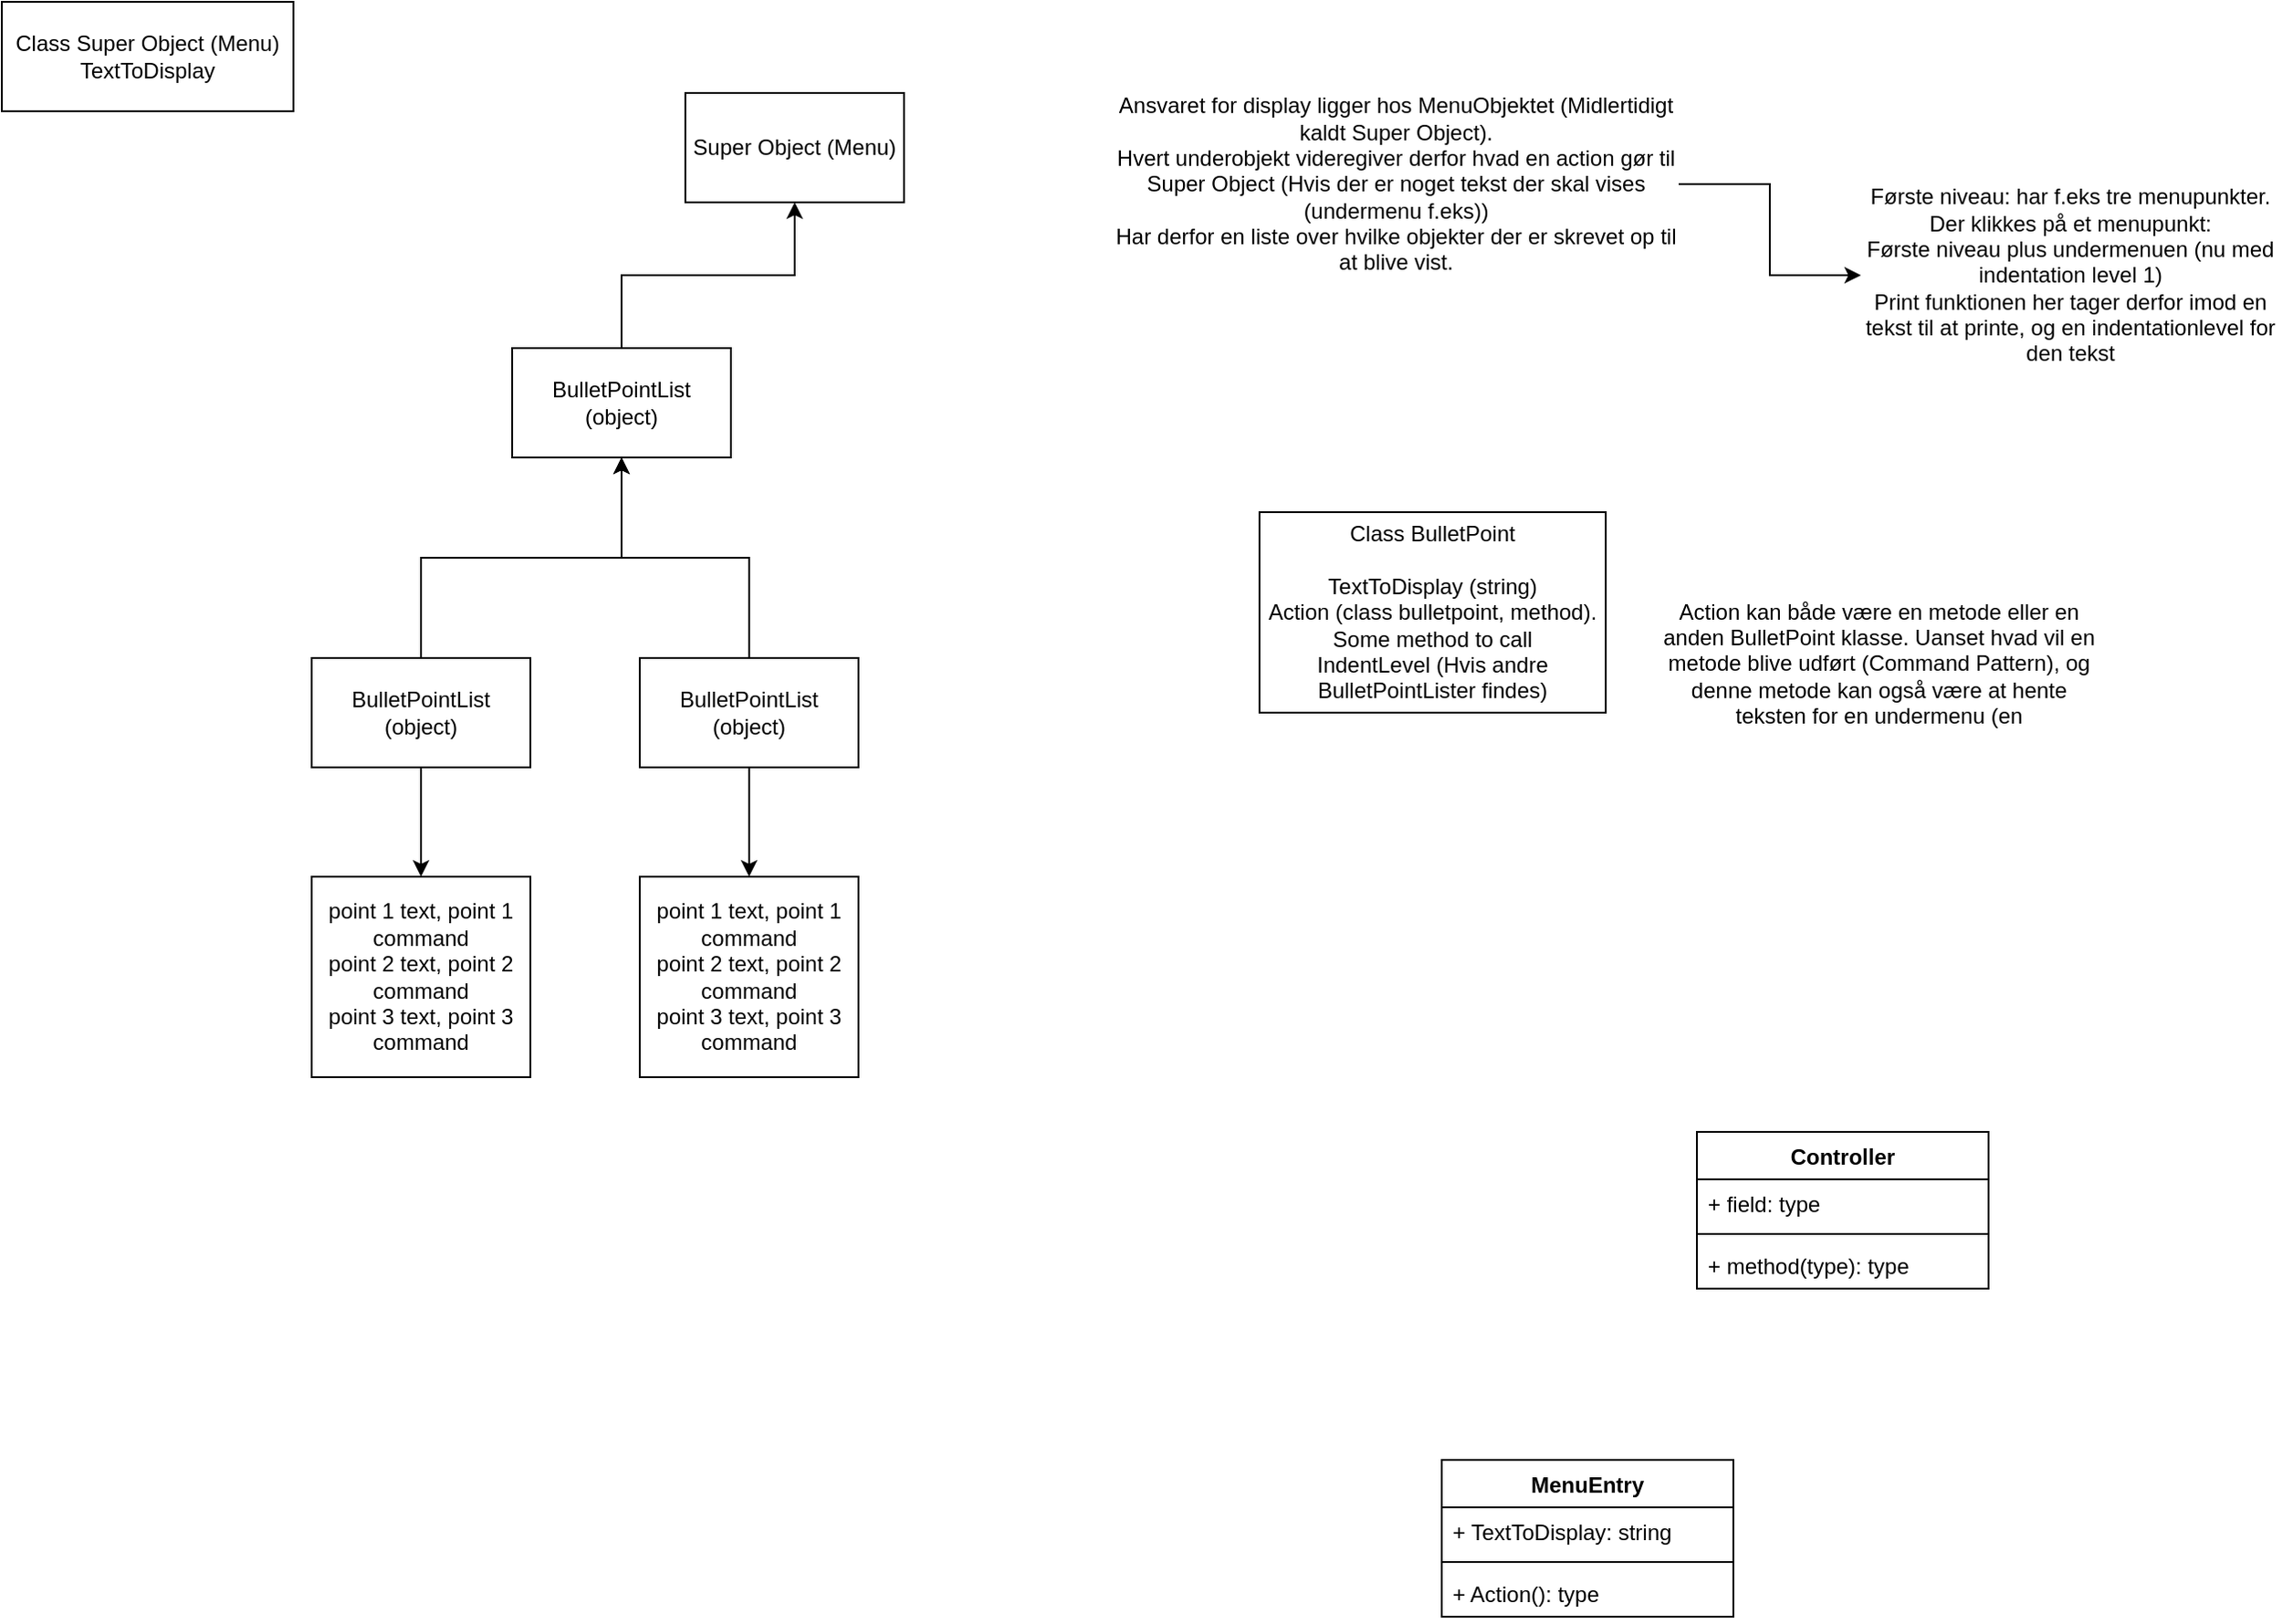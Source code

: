 <mxfile version="24.8.0">
  <diagram name="Page-1" id="G6hJM0si6fTuqYt6Moxb">
    <mxGraphModel dx="2140" dy="1688" grid="1" gridSize="10" guides="1" tooltips="1" connect="1" arrows="1" fold="1" page="1" pageScale="1" pageWidth="850" pageHeight="1100" math="0" shadow="0">
      <root>
        <mxCell id="0" />
        <mxCell id="1" parent="0" />
        <mxCell id="-jb9sMKj1SdotMRVWTlM-4" value="" style="edgeStyle=orthogonalEdgeStyle;rounded=0;orthogonalLoop=1;jettySize=auto;html=1;" parent="1" source="-jb9sMKj1SdotMRVWTlM-1" target="-jb9sMKj1SdotMRVWTlM-3" edge="1">
          <mxGeometry relative="1" as="geometry" />
        </mxCell>
        <mxCell id="-jb9sMKj1SdotMRVWTlM-15" style="edgeStyle=orthogonalEdgeStyle;rounded=0;orthogonalLoop=1;jettySize=auto;html=1;entryX=0.5;entryY=1;entryDx=0;entryDy=0;" parent="1" source="-jb9sMKj1SdotMRVWTlM-1" target="-jb9sMKj1SdotMRVWTlM-5" edge="1">
          <mxGeometry relative="1" as="geometry" />
        </mxCell>
        <mxCell id="-jb9sMKj1SdotMRVWTlM-1" value="BulletPointList (object)" style="rounded=0;whiteSpace=wrap;html=1;" parent="1" vertex="1">
          <mxGeometry x="160" y="340" width="120" height="60" as="geometry" />
        </mxCell>
        <mxCell id="-jb9sMKj1SdotMRVWTlM-3" value="point 1 text, point 1 command&lt;div&gt;point 2 text, point 2 command&lt;/div&gt;&lt;div&gt;point 3 text, point 3 command&lt;/div&gt;" style="rounded=0;whiteSpace=wrap;html=1;" parent="1" vertex="1">
          <mxGeometry x="160" y="460" width="120" height="110" as="geometry" />
        </mxCell>
        <mxCell id="-jb9sMKj1SdotMRVWTlM-14" style="edgeStyle=orthogonalEdgeStyle;rounded=0;orthogonalLoop=1;jettySize=auto;html=1;entryX=0.5;entryY=1;entryDx=0;entryDy=0;" parent="1" source="-jb9sMKj1SdotMRVWTlM-5" target="-jb9sMKj1SdotMRVWTlM-12" edge="1">
          <mxGeometry relative="1" as="geometry" />
        </mxCell>
        <mxCell id="-jb9sMKj1SdotMRVWTlM-5" value="BulletPointList (object)" style="rounded=0;whiteSpace=wrap;html=1;" parent="1" vertex="1">
          <mxGeometry x="270" y="170" width="120" height="60" as="geometry" />
        </mxCell>
        <mxCell id="-jb9sMKj1SdotMRVWTlM-11" style="edgeStyle=orthogonalEdgeStyle;rounded=0;orthogonalLoop=1;jettySize=auto;html=1;entryX=0.5;entryY=0;entryDx=0;entryDy=0;" parent="1" source="-jb9sMKj1SdotMRVWTlM-8" target="-jb9sMKj1SdotMRVWTlM-10" edge="1">
          <mxGeometry relative="1" as="geometry" />
        </mxCell>
        <mxCell id="-jb9sMKj1SdotMRVWTlM-28" style="edgeStyle=orthogonalEdgeStyle;rounded=0;orthogonalLoop=1;jettySize=auto;html=1;" parent="1" source="-jb9sMKj1SdotMRVWTlM-8" target="-jb9sMKj1SdotMRVWTlM-5" edge="1">
          <mxGeometry relative="1" as="geometry" />
        </mxCell>
        <mxCell id="-jb9sMKj1SdotMRVWTlM-8" value="BulletPointList (object)" style="rounded=0;whiteSpace=wrap;html=1;" parent="1" vertex="1">
          <mxGeometry x="340" y="340" width="120" height="60" as="geometry" />
        </mxCell>
        <mxCell id="-jb9sMKj1SdotMRVWTlM-10" value="point 1 text, point 1 command&lt;div&gt;point 2 text, point 2 command&lt;/div&gt;&lt;div&gt;point 3 text, point 3 command&lt;/div&gt;" style="rounded=0;whiteSpace=wrap;html=1;" parent="1" vertex="1">
          <mxGeometry x="340" y="460" width="120" height="110" as="geometry" />
        </mxCell>
        <mxCell id="-jb9sMKj1SdotMRVWTlM-12" value="Super Object (Menu)" style="rounded=0;whiteSpace=wrap;html=1;" parent="1" vertex="1">
          <mxGeometry x="365" y="30" width="120" height="60" as="geometry" />
        </mxCell>
        <mxCell id="-jb9sMKj1SdotMRVWTlM-22" value="Class BulletPoint&lt;div&gt;&lt;br&gt;&lt;/div&gt;&lt;div&gt;TextToDisplay (string)&lt;/div&gt;&lt;div&gt;Action (class bulletpoint, method). Some method to call&lt;/div&gt;&lt;div&gt;IndentLevel (Hvis andre BulletPointLister findes)&lt;/div&gt;" style="rounded=0;whiteSpace=wrap;html=1;" parent="1" vertex="1">
          <mxGeometry x="680" y="260" width="190" height="110" as="geometry" />
        </mxCell>
        <mxCell id="-jb9sMKj1SdotMRVWTlM-23" value="Action kan både være en metode eller en anden BulletPoint klasse. Uanset hvad vil en metode blive udført (Command Pattern), og denne metode kan også være at hente teksten for en undermenu (en" style="text;html=1;align=center;verticalAlign=middle;whiteSpace=wrap;rounded=0;" parent="1" vertex="1">
          <mxGeometry x="900" y="290" width="240" height="105" as="geometry" />
        </mxCell>
        <mxCell id="-jb9sMKj1SdotMRVWTlM-26" style="edgeStyle=orthogonalEdgeStyle;rounded=0;orthogonalLoop=1;jettySize=auto;html=1;" parent="1" source="-jb9sMKj1SdotMRVWTlM-24" target="-jb9sMKj1SdotMRVWTlM-25" edge="1">
          <mxGeometry relative="1" as="geometry" />
        </mxCell>
        <mxCell id="-jb9sMKj1SdotMRVWTlM-24" value="Ansvaret for display ligger hos MenuObjektet (Midlertidigt kaldt Super Object).&lt;div&gt;Hvert underobjekt videregiver derfor hvad en action gør til Super Object (Hvis der er noget tekst der skal vises (undermenu f.eks))&lt;/div&gt;&lt;div&gt;Har derfor en liste over hvilke objekter der er skrevet op til at blive vist.&lt;/div&gt;" style="text;html=1;align=center;verticalAlign=middle;whiteSpace=wrap;rounded=0;" parent="1" vertex="1">
          <mxGeometry x="600" y="-10" width="310" height="180" as="geometry" />
        </mxCell>
        <mxCell id="-jb9sMKj1SdotMRVWTlM-25" value="Første niveau: har f.eks tre menupunkter. Der klikkes på et menupunkt:&lt;div&gt;Første niveau plus undermenuen (nu med indentation level 1)&lt;/div&gt;&lt;div&gt;Print funktionen her tager derfor imod en tekst til at printe, og en indentationlevel for den tekst&lt;/div&gt;" style="text;html=1;align=center;verticalAlign=middle;whiteSpace=wrap;rounded=0;" parent="1" vertex="1">
          <mxGeometry x="1010" y="70" width="230" height="120" as="geometry" />
        </mxCell>
        <mxCell id="-jb9sMKj1SdotMRVWTlM-27" value="Class Super Object (Menu)&lt;div&gt;TextToDisplay&lt;/div&gt;" style="rounded=0;whiteSpace=wrap;html=1;" parent="1" vertex="1">
          <mxGeometry x="-10" y="-20" width="160" height="60" as="geometry" />
        </mxCell>
        <mxCell id="XkceAxPqMecO4rNlu9bh-1" value="Controller" style="swimlane;fontStyle=1;align=center;verticalAlign=top;childLayout=stackLayout;horizontal=1;startSize=26;horizontalStack=0;resizeParent=1;resizeParentMax=0;resizeLast=0;collapsible=1;marginBottom=0;whiteSpace=wrap;html=1;" parent="1" vertex="1">
          <mxGeometry x="920" y="600" width="160" height="86" as="geometry" />
        </mxCell>
        <mxCell id="XkceAxPqMecO4rNlu9bh-2" value="+ field: type" style="text;strokeColor=none;fillColor=none;align=left;verticalAlign=top;spacingLeft=4;spacingRight=4;overflow=hidden;rotatable=0;points=[[0,0.5],[1,0.5]];portConstraint=eastwest;whiteSpace=wrap;html=1;" parent="XkceAxPqMecO4rNlu9bh-1" vertex="1">
          <mxGeometry y="26" width="160" height="26" as="geometry" />
        </mxCell>
        <mxCell id="XkceAxPqMecO4rNlu9bh-3" value="" style="line;strokeWidth=1;fillColor=none;align=left;verticalAlign=middle;spacingTop=-1;spacingLeft=3;spacingRight=3;rotatable=0;labelPosition=right;points=[];portConstraint=eastwest;strokeColor=inherit;" parent="XkceAxPqMecO4rNlu9bh-1" vertex="1">
          <mxGeometry y="52" width="160" height="8" as="geometry" />
        </mxCell>
        <mxCell id="XkceAxPqMecO4rNlu9bh-4" value="+ method(type): type" style="text;strokeColor=none;fillColor=none;align=left;verticalAlign=top;spacingLeft=4;spacingRight=4;overflow=hidden;rotatable=0;points=[[0,0.5],[1,0.5]];portConstraint=eastwest;whiteSpace=wrap;html=1;" parent="XkceAxPqMecO4rNlu9bh-1" vertex="1">
          <mxGeometry y="60" width="160" height="26" as="geometry" />
        </mxCell>
        <mxCell id="XkceAxPqMecO4rNlu9bh-5" value="MenuEntry" style="swimlane;fontStyle=1;align=center;verticalAlign=top;childLayout=stackLayout;horizontal=1;startSize=26;horizontalStack=0;resizeParent=1;resizeParentMax=0;resizeLast=0;collapsible=1;marginBottom=0;whiteSpace=wrap;html=1;" parent="1" vertex="1">
          <mxGeometry x="780" y="780" width="160" height="86" as="geometry" />
        </mxCell>
        <mxCell id="XkceAxPqMecO4rNlu9bh-6" value="+ TextToDisplay: string" style="text;strokeColor=none;fillColor=none;align=left;verticalAlign=top;spacingLeft=4;spacingRight=4;overflow=hidden;rotatable=0;points=[[0,0.5],[1,0.5]];portConstraint=eastwest;whiteSpace=wrap;html=1;" parent="XkceAxPqMecO4rNlu9bh-5" vertex="1">
          <mxGeometry y="26" width="160" height="26" as="geometry" />
        </mxCell>
        <mxCell id="XkceAxPqMecO4rNlu9bh-7" value="" style="line;strokeWidth=1;fillColor=none;align=left;verticalAlign=middle;spacingTop=-1;spacingLeft=3;spacingRight=3;rotatable=0;labelPosition=right;points=[];portConstraint=eastwest;strokeColor=inherit;" parent="XkceAxPqMecO4rNlu9bh-5" vertex="1">
          <mxGeometry y="52" width="160" height="8" as="geometry" />
        </mxCell>
        <mxCell id="XkceAxPqMecO4rNlu9bh-8" value="+ Action(): type" style="text;strokeColor=none;fillColor=none;align=left;verticalAlign=top;spacingLeft=4;spacingRight=4;overflow=hidden;rotatable=0;points=[[0,0.5],[1,0.5]];portConstraint=eastwest;whiteSpace=wrap;html=1;" parent="XkceAxPqMecO4rNlu9bh-5" vertex="1">
          <mxGeometry y="60" width="160" height="26" as="geometry" />
        </mxCell>
      </root>
    </mxGraphModel>
  </diagram>
</mxfile>
